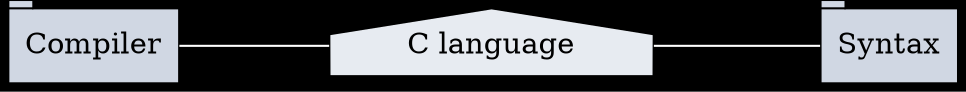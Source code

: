 graph {
  graph [layout=circo, bgcolor=black]
  node [shape=tab, style=filled]
  edge [color=white]
  home [shape=house, fillcolor="#e7ebf1",
       label="C language"]
  syntax [fillcolor="#d0d7e3",
         label="Syntax"]
  compiler [fillcolor="#d0d7e3",
           label="Compiler"]
  home -- {syntax, compiler}
}
